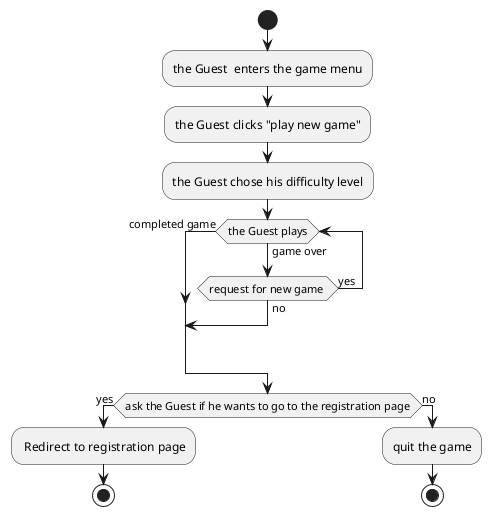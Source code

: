 @startuml
'https://plantuml.com/activity-diagram-beta

start
:the Guest  enters the game menu;
:the Guest clicks "play new game";
:the Guest chose his difficulty level;
while (the Guest plays) is (game over)
if (request for new game ) then (yes)
else(no)
break
endif
endwhile(completed game)
if (ask the Guest if he wants to go to the registration page) then (yes)
: Redirect to registration page;
stop
else (no)
:quit the game;
stop

@enduml

